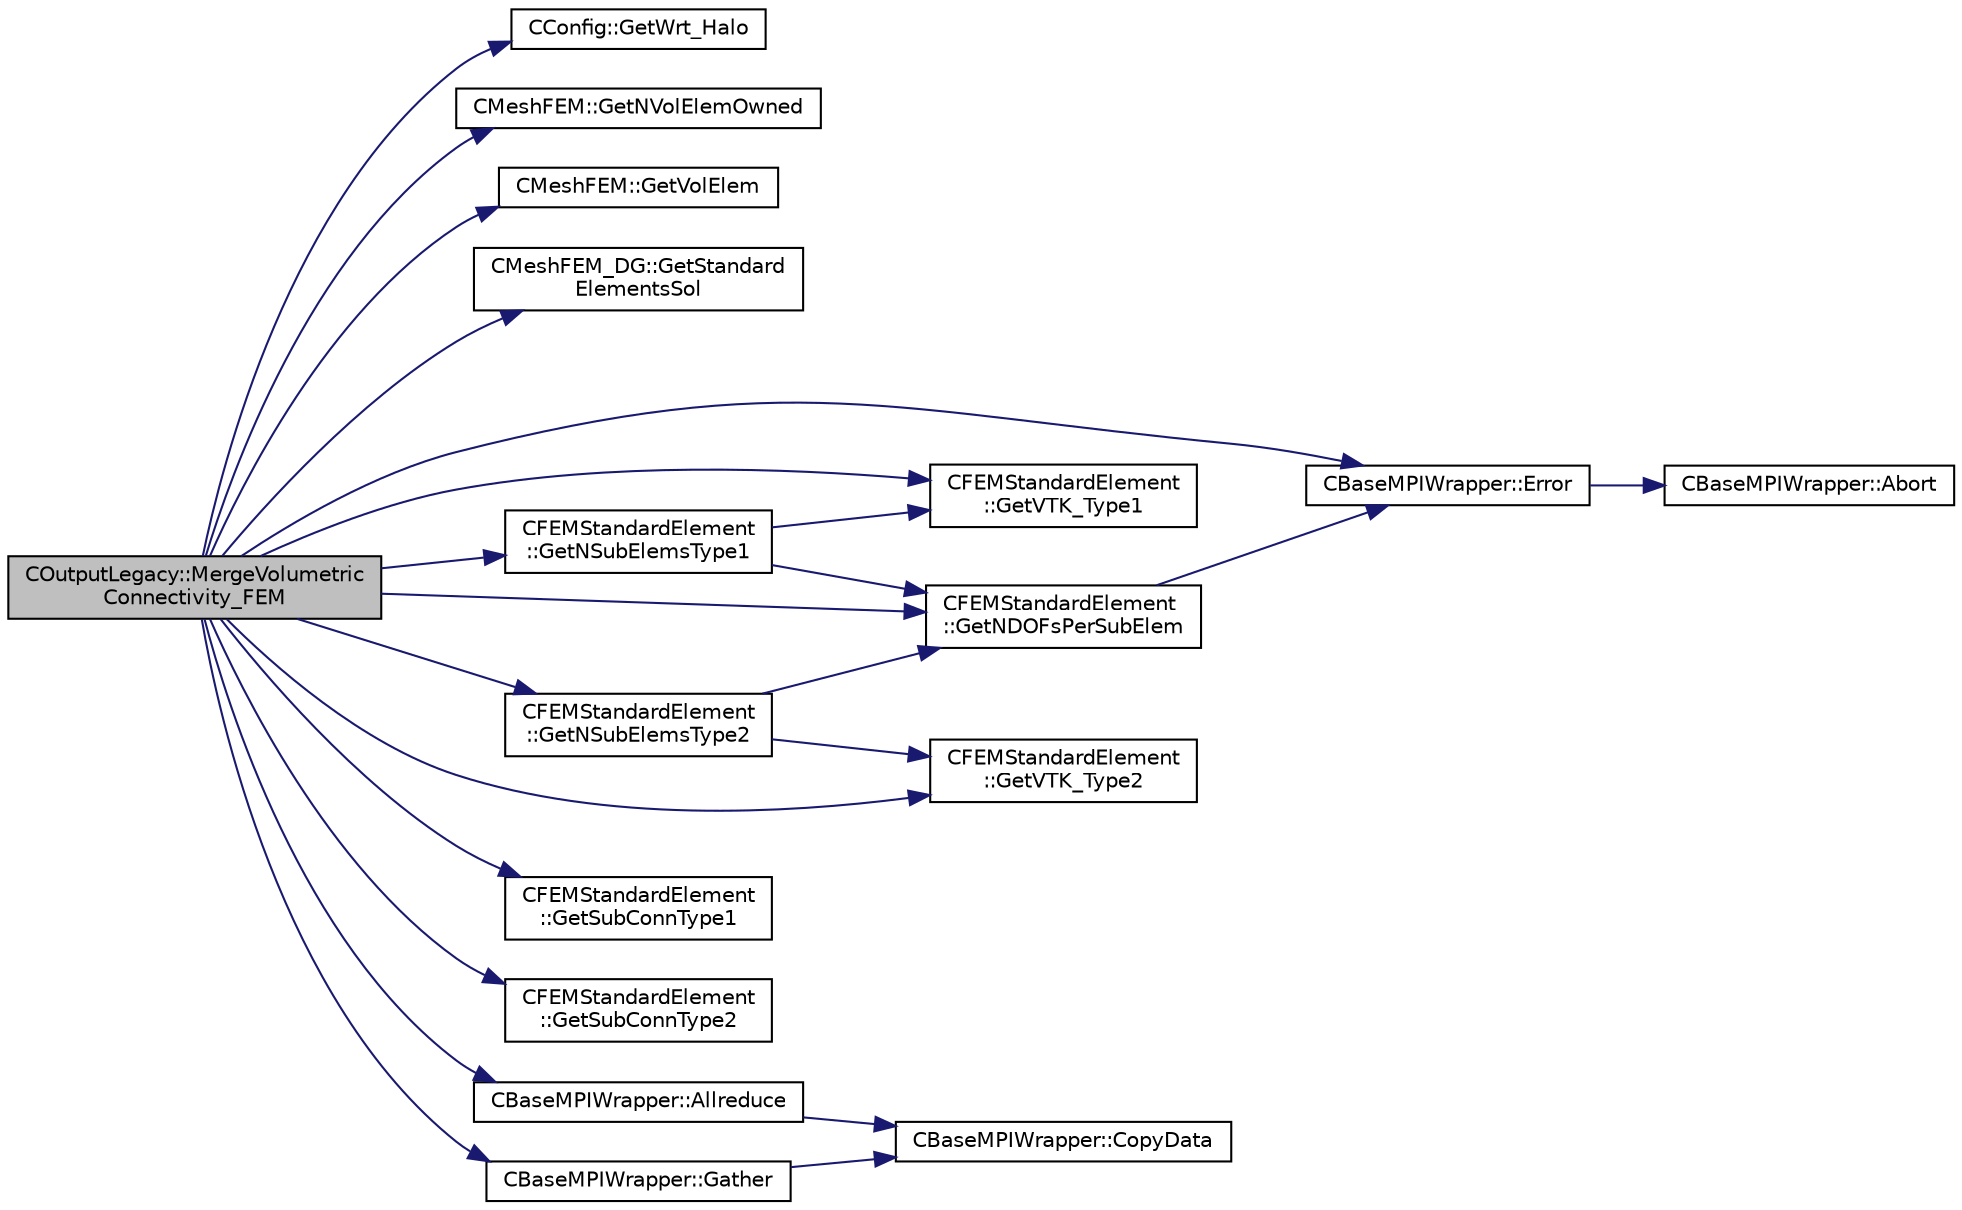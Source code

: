 digraph "COutputLegacy::MergeVolumetricConnectivity_FEM"
{
  edge [fontname="Helvetica",fontsize="10",labelfontname="Helvetica",labelfontsize="10"];
  node [fontname="Helvetica",fontsize="10",shape=record];
  rankdir="LR";
  Node652 [label="COutputLegacy::MergeVolumetric\lConnectivity_FEM",height=0.2,width=0.4,color="black", fillcolor="grey75", style="filled", fontcolor="black"];
  Node652 -> Node653 [color="midnightblue",fontsize="10",style="solid",fontname="Helvetica"];
  Node653 [label="CConfig::GetWrt_Halo",height=0.2,width=0.4,color="black", fillcolor="white", style="filled",URL="$class_c_config.html#a3d32189ce78a3e64358b9d5030606ffa",tooltip="Get information about writing rind layers to the solution files. "];
  Node652 -> Node654 [color="midnightblue",fontsize="10",style="solid",fontname="Helvetica"];
  Node654 [label="CMeshFEM::GetNVolElemOwned",height=0.2,width=0.4,color="black", fillcolor="white", style="filled",URL="$class_c_mesh_f_e_m.html#a665c7319b3d55a66ba83cd074b35f9a5",tooltip="Function, which makes available the number of owned volume elements in the local FEM mesh..."];
  Node652 -> Node655 [color="midnightblue",fontsize="10",style="solid",fontname="Helvetica"];
  Node655 [label="CMeshFEM::GetVolElem",height=0.2,width=0.4,color="black", fillcolor="white", style="filled",URL="$class_c_mesh_f_e_m.html#a838a7b4f4ad6edcf019a90113a09b290",tooltip="Function, which makes available the volume elements in the local FEM mesh. "];
  Node652 -> Node656 [color="midnightblue",fontsize="10",style="solid",fontname="Helvetica"];
  Node656 [label="CMeshFEM_DG::GetStandard\lElementsSol",height=0.2,width=0.4,color="black", fillcolor="white", style="filled",URL="$class_c_mesh_f_e_m___d_g.html#a54499dba9b28c04afe4fde40692e13b6",tooltip="Function, which makes available the standard volume elements of the solution. "];
  Node652 -> Node657 [color="midnightblue",fontsize="10",style="solid",fontname="Helvetica"];
  Node657 [label="CFEMStandardElement\l::GetVTK_Type1",height=0.2,width=0.4,color="black", fillcolor="white", style="filled",URL="$class_c_f_e_m_standard_element.html#af8341526567ab110cca6bde3bded9f3a",tooltip="Function, which makes available the type of the element in subConn1ForPlotting. "];
  Node652 -> Node658 [color="midnightblue",fontsize="10",style="solid",fontname="Helvetica"];
  Node658 [label="CFEMStandardElement\l::GetVTK_Type2",height=0.2,width=0.4,color="black", fillcolor="white", style="filled",URL="$class_c_f_e_m_standard_element.html#aceecd4b24a3a260337af723d7bd2ee3a",tooltip="Function, which makes available the type of the element in subConn2ForPlotting. "];
  Node652 -> Node659 [color="midnightblue",fontsize="10",style="solid",fontname="Helvetica"];
  Node659 [label="CFEMStandardElement\l::GetNSubElemsType1",height=0.2,width=0.4,color="black", fillcolor="white", style="filled",URL="$class_c_f_e_m_standard_element.html#a98ec79da0fb17aece3cc0b183f573d35",tooltip="Function, which makes available the number of sub-elements of type 1 for plotting. "];
  Node659 -> Node660 [color="midnightblue",fontsize="10",style="solid",fontname="Helvetica"];
  Node660 [label="CFEMStandardElement\l::GetNDOFsPerSubElem",height=0.2,width=0.4,color="black", fillcolor="white", style="filled",URL="$class_c_f_e_m_standard_element.html#acf9879543a9cafe9300439df4d79c303",tooltip="Function, which makes available the number of DOFs of a linear element, used for plotting. "];
  Node660 -> Node661 [color="midnightblue",fontsize="10",style="solid",fontname="Helvetica"];
  Node661 [label="CBaseMPIWrapper::Error",height=0.2,width=0.4,color="black", fillcolor="white", style="filled",URL="$class_c_base_m_p_i_wrapper.html#a04457c47629bda56704e6a8804833eeb"];
  Node661 -> Node662 [color="midnightblue",fontsize="10",style="solid",fontname="Helvetica"];
  Node662 [label="CBaseMPIWrapper::Abort",height=0.2,width=0.4,color="black", fillcolor="white", style="filled",URL="$class_c_base_m_p_i_wrapper.html#a21ef5681e2acb532d345e9bab173ef07"];
  Node659 -> Node657 [color="midnightblue",fontsize="10",style="solid",fontname="Helvetica"];
  Node652 -> Node660 [color="midnightblue",fontsize="10",style="solid",fontname="Helvetica"];
  Node652 -> Node663 [color="midnightblue",fontsize="10",style="solid",fontname="Helvetica"];
  Node663 [label="CFEMStandardElement\l::GetSubConnType1",height=0.2,width=0.4,color="black", fillcolor="white", style="filled",URL="$class_c_f_e_m_standard_element.html#ac0dffdaff16ceaef311c4a98e6f51e45",tooltip="Function, which makes available the the connectivity of the linear elements of type 1 as a const poin..."];
  Node652 -> Node664 [color="midnightblue",fontsize="10",style="solid",fontname="Helvetica"];
  Node664 [label="CFEMStandardElement\l::GetNSubElemsType2",height=0.2,width=0.4,color="black", fillcolor="white", style="filled",URL="$class_c_f_e_m_standard_element.html#aed0f6668e771b651a934b5b5d3de7d90",tooltip="Function, which makes available the number of sub-elements of type 2 for plotting. "];
  Node664 -> Node660 [color="midnightblue",fontsize="10",style="solid",fontname="Helvetica"];
  Node664 -> Node658 [color="midnightblue",fontsize="10",style="solid",fontname="Helvetica"];
  Node652 -> Node665 [color="midnightblue",fontsize="10",style="solid",fontname="Helvetica"];
  Node665 [label="CFEMStandardElement\l::GetSubConnType2",height=0.2,width=0.4,color="black", fillcolor="white", style="filled",URL="$class_c_f_e_m_standard_element.html#a8a7bcd33a66a45d70d62b72bf8609b85",tooltip="Function, which makes available the the connectivity of the linear elements of type 2 as a const poin..."];
  Node652 -> Node661 [color="midnightblue",fontsize="10",style="solid",fontname="Helvetica"];
  Node652 -> Node666 [color="midnightblue",fontsize="10",style="solid",fontname="Helvetica"];
  Node666 [label="CBaseMPIWrapper::Allreduce",height=0.2,width=0.4,color="black", fillcolor="white", style="filled",URL="$class_c_base_m_p_i_wrapper.html#a637b6fd917a8ca91ce748ba88e0d66b6"];
  Node666 -> Node667 [color="midnightblue",fontsize="10",style="solid",fontname="Helvetica"];
  Node667 [label="CBaseMPIWrapper::CopyData",height=0.2,width=0.4,color="black", fillcolor="white", style="filled",URL="$class_c_base_m_p_i_wrapper.html#a4725cc1dd65b161b483e812a538a5e36"];
  Node652 -> Node668 [color="midnightblue",fontsize="10",style="solid",fontname="Helvetica"];
  Node668 [label="CBaseMPIWrapper::Gather",height=0.2,width=0.4,color="black", fillcolor="white", style="filled",URL="$class_c_base_m_p_i_wrapper.html#a39e59958c13f7fefc74062ba2ff149f1"];
  Node668 -> Node667 [color="midnightblue",fontsize="10",style="solid",fontname="Helvetica"];
}
